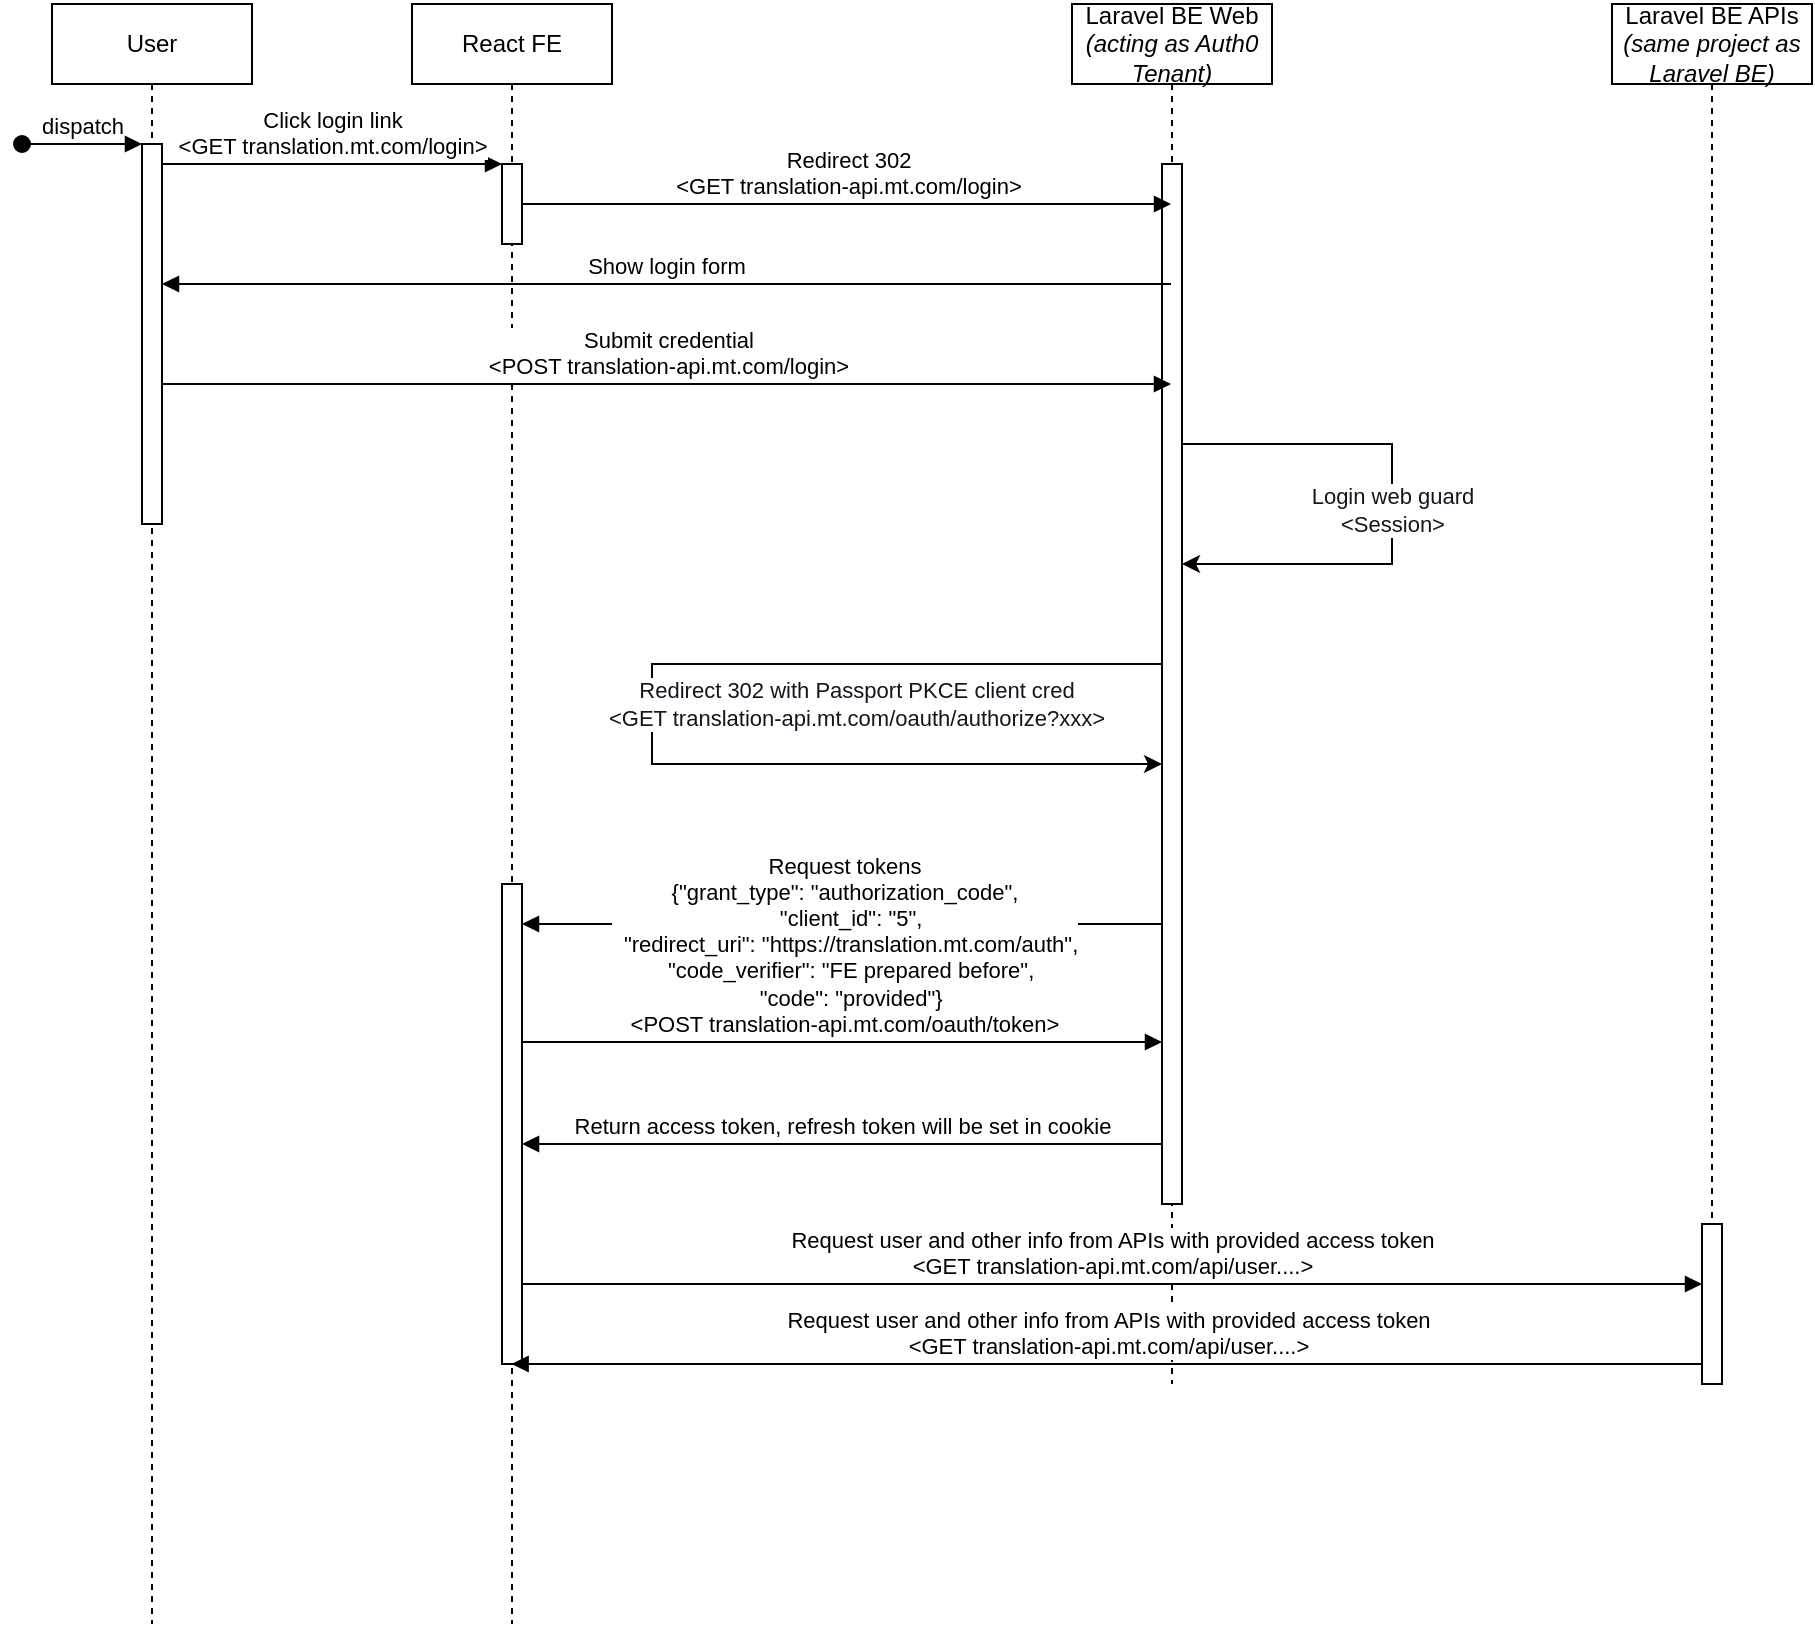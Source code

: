 <mxfile version="24.8.1">
  <diagram name="Page-1" id="g1ioHameETK95ObDJx7T">
    <mxGraphModel dx="2280" dy="773" grid="1" gridSize="10" guides="1" tooltips="1" connect="1" arrows="1" fold="1" page="1" pageScale="1" pageWidth="850" pageHeight="1100" math="0" shadow="0">
      <root>
        <mxCell id="0" />
        <mxCell id="1" parent="0" />
        <mxCell id="X3JfPEDHWv-7EbyUDdrs-1" value="User" style="shape=umlLifeline;perimeter=lifelinePerimeter;whiteSpace=wrap;html=1;container=0;dropTarget=0;collapsible=0;recursiveResize=0;outlineConnect=0;portConstraint=eastwest;newEdgeStyle={&quot;edgeStyle&quot;:&quot;elbowEdgeStyle&quot;,&quot;elbow&quot;:&quot;vertical&quot;,&quot;curved&quot;:0,&quot;rounded&quot;:0};" parent="1" vertex="1">
          <mxGeometry x="-410" y="30" width="100" height="810" as="geometry" />
        </mxCell>
        <mxCell id="X3JfPEDHWv-7EbyUDdrs-2" value="" style="html=1;points=[];perimeter=orthogonalPerimeter;outlineConnect=0;targetShapes=umlLifeline;portConstraint=eastwest;newEdgeStyle={&quot;edgeStyle&quot;:&quot;elbowEdgeStyle&quot;,&quot;elbow&quot;:&quot;vertical&quot;,&quot;curved&quot;:0,&quot;rounded&quot;:0};" parent="X3JfPEDHWv-7EbyUDdrs-1" vertex="1">
          <mxGeometry x="45" y="70" width="10" height="190" as="geometry" />
        </mxCell>
        <mxCell id="X3JfPEDHWv-7EbyUDdrs-3" value="dispatch" style="html=1;verticalAlign=bottom;startArrow=oval;endArrow=block;startSize=8;edgeStyle=elbowEdgeStyle;elbow=vertical;curved=0;rounded=0;" parent="X3JfPEDHWv-7EbyUDdrs-1" target="X3JfPEDHWv-7EbyUDdrs-2" edge="1">
          <mxGeometry relative="1" as="geometry">
            <mxPoint x="-15" y="70" as="sourcePoint" />
          </mxGeometry>
        </mxCell>
        <mxCell id="X3JfPEDHWv-7EbyUDdrs-5" value="React FE" style="shape=umlLifeline;perimeter=lifelinePerimeter;whiteSpace=wrap;html=1;container=0;dropTarget=0;collapsible=0;recursiveResize=0;outlineConnect=0;portConstraint=eastwest;newEdgeStyle={&quot;edgeStyle&quot;:&quot;elbowEdgeStyle&quot;,&quot;elbow&quot;:&quot;vertical&quot;,&quot;curved&quot;:0,&quot;rounded&quot;:0};" parent="1" vertex="1">
          <mxGeometry x="-230" y="30" width="100" height="810" as="geometry" />
        </mxCell>
        <mxCell id="X3JfPEDHWv-7EbyUDdrs-6" value="" style="html=1;points=[];perimeter=orthogonalPerimeter;outlineConnect=0;targetShapes=umlLifeline;portConstraint=eastwest;newEdgeStyle={&quot;edgeStyle&quot;:&quot;elbowEdgeStyle&quot;,&quot;elbow&quot;:&quot;vertical&quot;,&quot;curved&quot;:0,&quot;rounded&quot;:0};" parent="X3JfPEDHWv-7EbyUDdrs-5" vertex="1">
          <mxGeometry x="45" y="80" width="10" height="40" as="geometry" />
        </mxCell>
        <mxCell id="rpZPybrss1myPxaJXPSo-8" value="" style="html=1;points=[];perimeter=orthogonalPerimeter;outlineConnect=0;targetShapes=umlLifeline;portConstraint=eastwest;newEdgeStyle={&quot;edgeStyle&quot;:&quot;elbowEdgeStyle&quot;,&quot;elbow&quot;:&quot;vertical&quot;,&quot;curved&quot;:0,&quot;rounded&quot;:0};" vertex="1" parent="X3JfPEDHWv-7EbyUDdrs-5">
          <mxGeometry x="45" y="440" width="10" height="240" as="geometry" />
        </mxCell>
        <mxCell id="X3JfPEDHWv-7EbyUDdrs-7" value="Click login link&lt;br&gt;&amp;lt;GET translation.mt.com/login&amp;gt;" style="html=1;verticalAlign=bottom;endArrow=block;edgeStyle=elbowEdgeStyle;elbow=vertical;curved=0;rounded=0;" parent="1" source="X3JfPEDHWv-7EbyUDdrs-2" target="X3JfPEDHWv-7EbyUDdrs-6" edge="1">
          <mxGeometry relative="1" as="geometry">
            <mxPoint x="-255" y="120" as="sourcePoint" />
            <Array as="points">
              <mxPoint x="-270" y="110" />
            </Array>
          </mxGeometry>
        </mxCell>
        <mxCell id="X3JfPEDHWv-7EbyUDdrs-11" value="Laravel BE Web&lt;br&gt;&lt;i&gt;(acting as Auth0 Tenant)&lt;/i&gt;" style="shape=umlLifeline;perimeter=lifelinePerimeter;whiteSpace=wrap;html=1;container=0;dropTarget=0;collapsible=0;recursiveResize=0;outlineConnect=0;portConstraint=eastwest;newEdgeStyle={&quot;edgeStyle&quot;:&quot;elbowEdgeStyle&quot;,&quot;elbow&quot;:&quot;vertical&quot;,&quot;curved&quot;:0,&quot;rounded&quot;:0};" parent="1" vertex="1">
          <mxGeometry x="100" y="30" width="100" height="690" as="geometry" />
        </mxCell>
        <mxCell id="X3JfPEDHWv-7EbyUDdrs-12" value="" style="html=1;points=[];perimeter=orthogonalPerimeter;outlineConnect=0;targetShapes=umlLifeline;portConstraint=eastwest;newEdgeStyle={&quot;edgeStyle&quot;:&quot;elbowEdgeStyle&quot;,&quot;elbow&quot;:&quot;vertical&quot;,&quot;curved&quot;:0,&quot;rounded&quot;:0};" parent="X3JfPEDHWv-7EbyUDdrs-11" vertex="1">
          <mxGeometry x="45" y="80" width="10" height="520" as="geometry" />
        </mxCell>
        <mxCell id="rpZPybrss1myPxaJXPSo-1" value="" style="endArrow=classic;html=1;rounded=0;strokeColor=#080000;fontColor=#393C56;fillColor=#F2CC8F;startSize=6;" edge="1" parent="X3JfPEDHWv-7EbyUDdrs-11" source="X3JfPEDHWv-7EbyUDdrs-12" target="X3JfPEDHWv-7EbyUDdrs-12">
          <mxGeometry width="50" height="50" relative="1" as="geometry">
            <mxPoint x="90" y="220" as="sourcePoint" />
            <mxPoint x="170" y="230" as="targetPoint" />
            <Array as="points">
              <mxPoint x="160" y="220" />
              <mxPoint x="160" y="280" />
            </Array>
          </mxGeometry>
        </mxCell>
        <mxCell id="rpZPybrss1myPxaJXPSo-2" value="Login web guard&lt;br&gt;&amp;lt;Session&amp;gt;" style="edgeLabel;html=1;align=center;verticalAlign=middle;resizable=0;points=[];strokeColor=#E07A5F;fontColor=#14151F;fillColor=#F2CC8F;" vertex="1" connectable="0" parent="rpZPybrss1myPxaJXPSo-1">
          <mxGeometry x="-0.1" y="1" relative="1" as="geometry">
            <mxPoint x="-1" y="16" as="offset" />
          </mxGeometry>
        </mxCell>
        <mxCell id="rpZPybrss1myPxaJXPSo-4" value="" style="endArrow=classic;html=1;rounded=0;strokeColor=#080000;fontColor=#393C56;fillColor=#F2CC8F;" edge="1" parent="X3JfPEDHWv-7EbyUDdrs-11" source="X3JfPEDHWv-7EbyUDdrs-12" target="X3JfPEDHWv-7EbyUDdrs-12">
          <mxGeometry width="50" height="50" relative="1" as="geometry">
            <mxPoint x="-55" y="330" as="sourcePoint" />
            <mxPoint x="20" y="380" as="targetPoint" />
            <Array as="points">
              <mxPoint x="-190" y="330" />
              <mxPoint x="-210" y="330" />
              <mxPoint x="-210" y="380" />
            </Array>
          </mxGeometry>
        </mxCell>
        <mxCell id="rpZPybrss1myPxaJXPSo-5" value="Redirect 302 with Passport PKCE client cred&lt;br&gt;&amp;lt;GET translation-api.mt.com/oauth/authorize?xxx&amp;gt;" style="edgeLabel;html=1;align=center;verticalAlign=middle;resizable=0;points=[];strokeColor=#E07A5F;fontColor=#14151F;fillColor=#F2CC8F;" vertex="1" connectable="0" parent="rpZPybrss1myPxaJXPSo-4">
          <mxGeometry x="-0.1" y="1" relative="1" as="geometry">
            <mxPoint x="99" y="19" as="offset" />
          </mxGeometry>
        </mxCell>
        <mxCell id="X3JfPEDHWv-7EbyUDdrs-13" value="Laravel BE APIs&lt;br&gt;&lt;i&gt;(same project as Laravel BE)&lt;/i&gt;" style="shape=umlLifeline;perimeter=lifelinePerimeter;whiteSpace=wrap;html=1;container=0;dropTarget=0;collapsible=0;recursiveResize=0;outlineConnect=0;portConstraint=eastwest;newEdgeStyle={&quot;edgeStyle&quot;:&quot;elbowEdgeStyle&quot;,&quot;elbow&quot;:&quot;vertical&quot;,&quot;curved&quot;:0,&quot;rounded&quot;:0};" parent="1" vertex="1">
          <mxGeometry x="370" y="30" width="100" height="690" as="geometry" />
        </mxCell>
        <mxCell id="X3JfPEDHWv-7EbyUDdrs-14" value="" style="html=1;points=[];perimeter=orthogonalPerimeter;outlineConnect=0;targetShapes=umlLifeline;portConstraint=eastwest;newEdgeStyle={&quot;edgeStyle&quot;:&quot;elbowEdgeStyle&quot;,&quot;elbow&quot;:&quot;vertical&quot;,&quot;curved&quot;:0,&quot;rounded&quot;:0};" parent="X3JfPEDHWv-7EbyUDdrs-13" vertex="1">
          <mxGeometry x="45" y="610" width="10" height="80" as="geometry" />
        </mxCell>
        <mxCell id="X3JfPEDHWv-7EbyUDdrs-15" value="Redirect 302&lt;br&gt;&amp;lt;GET translation-api.mt.com/login&amp;gt;" style="html=1;verticalAlign=bottom;endArrow=block;edgeStyle=elbowEdgeStyle;elbow=vertical;curved=0;rounded=0;" parent="1" edge="1" target="X3JfPEDHWv-7EbyUDdrs-11">
          <mxGeometry x="0.003" relative="1" as="geometry">
            <mxPoint x="-175" y="130" as="sourcePoint" />
            <Array as="points">
              <mxPoint x="-95" y="130" />
            </Array>
            <mxPoint x="45" y="130" as="targetPoint" />
            <mxPoint as="offset" />
          </mxGeometry>
        </mxCell>
        <mxCell id="X3JfPEDHWv-7EbyUDdrs-17" value="Show login form" style="html=1;verticalAlign=bottom;endArrow=block;edgeStyle=elbowEdgeStyle;elbow=vertical;curved=0;rounded=0;" parent="1" edge="1" source="X3JfPEDHWv-7EbyUDdrs-11">
          <mxGeometry relative="1" as="geometry">
            <mxPoint x="45" y="170" as="sourcePoint" />
            <Array as="points">
              <mxPoint x="-260" y="170" />
            </Array>
            <mxPoint x="-355" y="170" as="targetPoint" />
          </mxGeometry>
        </mxCell>
        <mxCell id="X3JfPEDHWv-7EbyUDdrs-18" value="Submit credential&lt;br&gt;&amp;lt;POST translation-api.mt.com/login&amp;gt;" style="html=1;verticalAlign=bottom;endArrow=block;edgeStyle=elbowEdgeStyle;elbow=vertical;curved=0;rounded=0;" parent="1" edge="1" target="X3JfPEDHWv-7EbyUDdrs-11">
          <mxGeometry relative="1" as="geometry">
            <mxPoint x="-355" y="220" as="sourcePoint" />
            <Array as="points">
              <mxPoint x="-250" y="220" />
            </Array>
            <mxPoint x="45" y="220" as="targetPoint" />
          </mxGeometry>
        </mxCell>
        <mxCell id="rpZPybrss1myPxaJXPSo-9" value="Redirect 302 with generated auth code&lt;br&gt;&lt;span style=&quot;color: rgb(20, 21, 31);&quot;&gt;&amp;lt;GET translation.mt.com/auth?code=xxx&amp;gt;&lt;/span&gt;" style="html=1;verticalAlign=bottom;endArrow=block;edgeStyle=elbowEdgeStyle;elbow=vertical;curved=0;rounded=0;" edge="1" parent="1" source="X3JfPEDHWv-7EbyUDdrs-12" target="rpZPybrss1myPxaJXPSo-8">
          <mxGeometry relative="1" as="geometry">
            <mxPoint x="-360" y="570" as="sourcePoint" />
            <Array as="points">
              <mxPoint x="-90" y="490" />
            </Array>
            <mxPoint x="40" y="570" as="targetPoint" />
          </mxGeometry>
        </mxCell>
        <mxCell id="rpZPybrss1myPxaJXPSo-12" value="Request tokens&lt;br&gt;&lt;div&gt;{&quot;grant_type&quot;: &quot;authorization_code&quot;,&lt;/div&gt;&lt;div&gt;&amp;nbsp; &quot;client_id&quot;: &quot;5&quot;,&lt;/div&gt;&lt;div&gt;&amp;nbsp; &quot;redirect_uri&quot;: &quot;https://translation.mt.com/auth&quot;,&lt;/div&gt;&lt;div&gt;&amp;nbsp; &quot;code_verifier&quot;: &quot;FE prepared before&quot;,&lt;/div&gt;&lt;div&gt;&amp;nbsp; &quot;code&quot;: &quot;provided&quot;}&lt;/div&gt;&amp;lt;POST translation-api.mt.com/oauth/token&amp;gt;" style="html=1;verticalAlign=bottom;endArrow=block;edgeStyle=elbowEdgeStyle;elbow=vertical;curved=0;rounded=0;" edge="1" parent="1" source="rpZPybrss1myPxaJXPSo-8" target="X3JfPEDHWv-7EbyUDdrs-12">
          <mxGeometry x="0.002" relative="1" as="geometry">
            <mxPoint x="-170" y="549" as="sourcePoint" />
            <Array as="points">
              <mxPoint x="-85" y="549" />
            </Array>
            <mxPoint y="549" as="targetPoint" />
            <mxPoint as="offset" />
          </mxGeometry>
        </mxCell>
        <mxCell id="rpZPybrss1myPxaJXPSo-13" value="Return access token, refresh token will be set in cookie" style="html=1;verticalAlign=bottom;endArrow=block;edgeStyle=elbowEdgeStyle;elbow=vertical;curved=0;rounded=0;" edge="1" parent="1">
          <mxGeometry relative="1" as="geometry">
            <mxPoint x="145" y="600" as="sourcePoint" />
            <Array as="points">
              <mxPoint x="-15" y="600" />
            </Array>
            <mxPoint x="-175" y="600" as="targetPoint" />
          </mxGeometry>
        </mxCell>
        <mxCell id="rpZPybrss1myPxaJXPSo-14" value="Request user and other info from APIs with provided access token&lt;div&gt;&amp;lt;GET translation-api.mt.com/api/user....&amp;gt;&lt;/div&gt;" style="html=1;verticalAlign=bottom;endArrow=block;edgeStyle=elbowEdgeStyle;elbow=vertical;curved=0;rounded=0;" edge="1" parent="1" source="rpZPybrss1myPxaJXPSo-8" target="X3JfPEDHWv-7EbyUDdrs-14">
          <mxGeometry relative="1" as="geometry">
            <mxPoint x="-160" y="670" as="sourcePoint" />
            <Array as="points">
              <mxPoint x="5" y="670" />
            </Array>
            <mxPoint x="400" y="670" as="targetPoint" />
            <mxPoint as="offset" />
          </mxGeometry>
        </mxCell>
        <mxCell id="rpZPybrss1myPxaJXPSo-15" value="Request user and other info from APIs with provided access token&lt;div&gt;&amp;lt;GET translation-api.mt.com/api/user....&amp;gt;&lt;/div&gt;" style="html=1;verticalAlign=bottom;endArrow=block;edgeStyle=elbowEdgeStyle;elbow=vertical;curved=0;rounded=0;" edge="1" parent="1">
          <mxGeometry relative="1" as="geometry">
            <mxPoint x="415" y="710" as="sourcePoint" />
            <Array as="points">
              <mxPoint x="15" y="710" />
            </Array>
            <mxPoint x="-180.19" y="710" as="targetPoint" />
            <mxPoint as="offset" />
          </mxGeometry>
        </mxCell>
      </root>
    </mxGraphModel>
  </diagram>
</mxfile>
